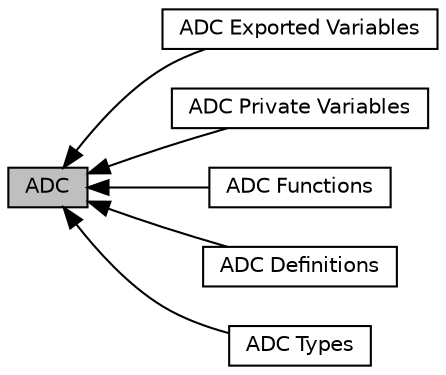 digraph "ADC"
{
  edge [fontname="Helvetica",fontsize="10",labelfontname="Helvetica",labelfontsize="10"];
  node [fontname="Helvetica",fontsize="10",shape=record];
  rankdir=LR;
  Node2 [label="ADC Exported Variables",height=0.2,width=0.4,color="black", fillcolor="white", style="filled",URL="$group___s_d___a_d_c___exported___variables.html"];
  Node1 [label="ADC Private Variables",height=0.2,width=0.4,color="black", fillcolor="white", style="filled",URL="$group___s_d___a_d_c___private___variables.html"];
  Node5 [label="ADC Functions",height=0.2,width=0.4,color="black", fillcolor="white", style="filled",URL="$group___s_d___a_d_c___functions.html"];
  Node3 [label="ADC Definitions",height=0.2,width=0.4,color="black", fillcolor="white", style="filled",URL="$group___s_d___a_d_c___defines.html"];
  Node0 [label="ADC",height=0.2,width=0.4,color="black", fillcolor="grey75", style="filled", fontcolor="black"];
  Node4 [label="ADC Types",height=0.2,width=0.4,color="black", fillcolor="white", style="filled",URL="$group___s_d___a_d_c___types.html"];
  Node0->Node1 [shape=plaintext, dir="back", style="solid"];
  Node0->Node2 [shape=plaintext, dir="back", style="solid"];
  Node0->Node3 [shape=plaintext, dir="back", style="solid"];
  Node0->Node4 [shape=plaintext, dir="back", style="solid"];
  Node0->Node5 [shape=plaintext, dir="back", style="solid"];
}
